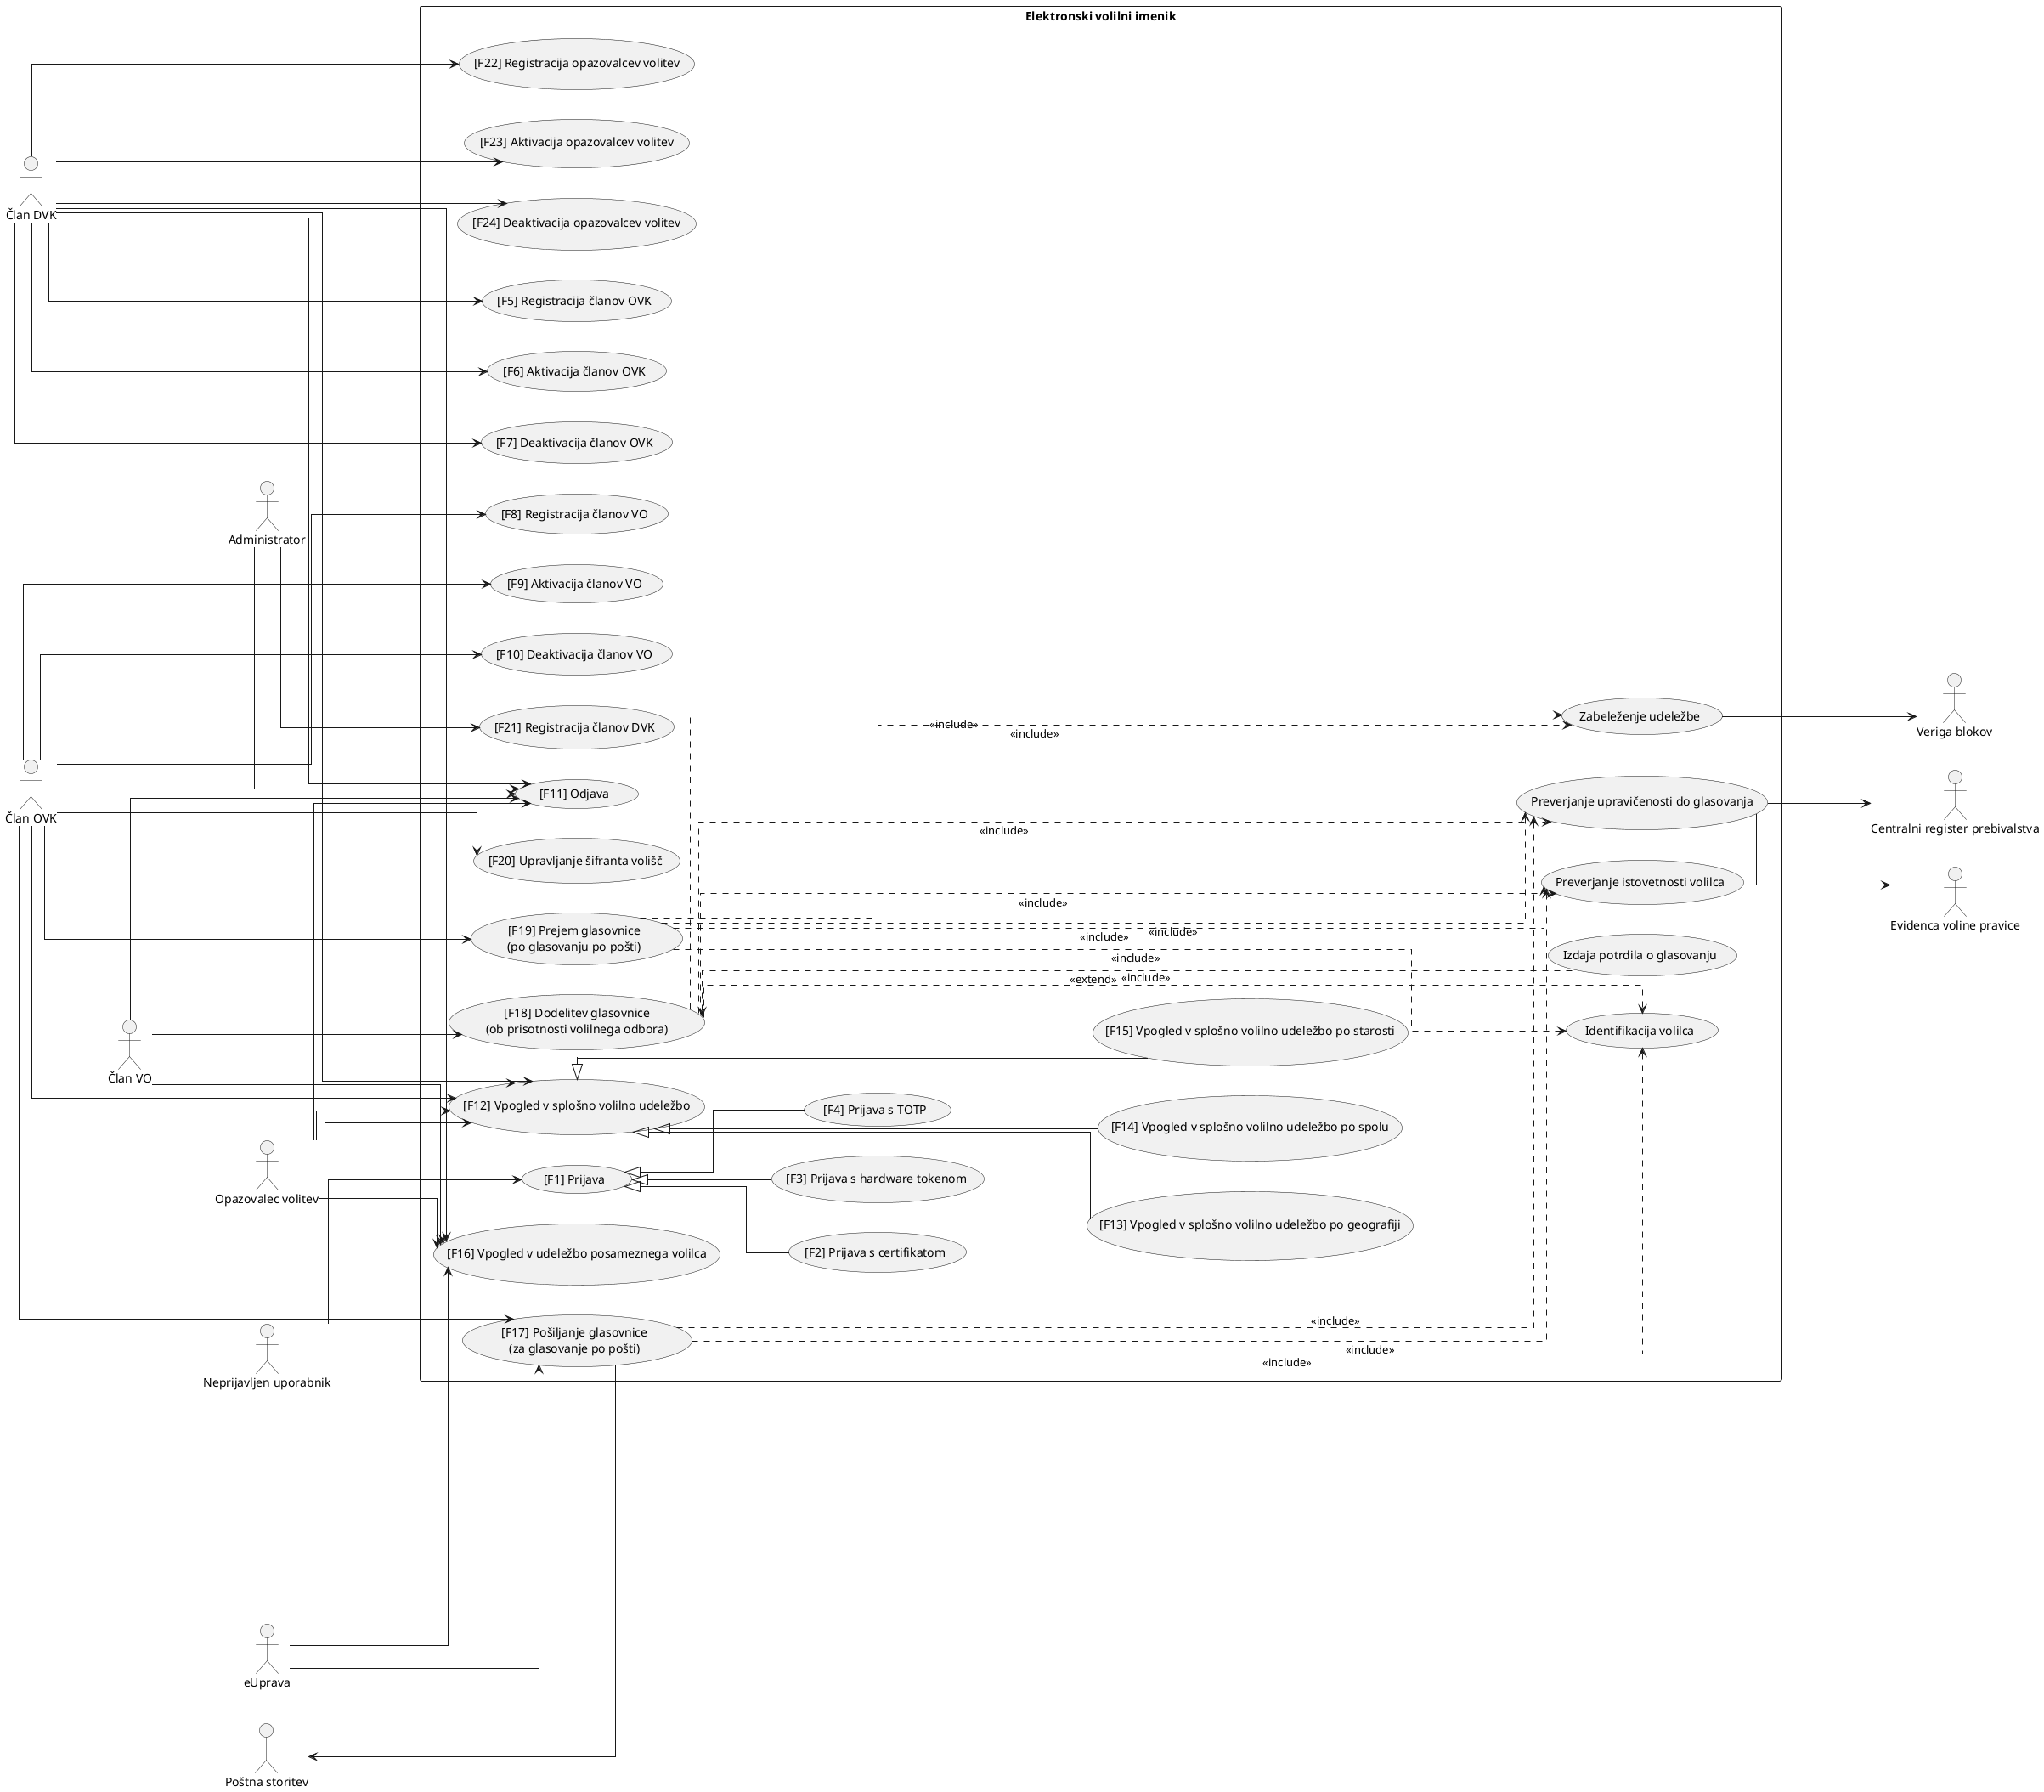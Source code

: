 @startuml
left to right direction
skinparam linetype ortho

actor "Administrator" as admin
actor "Član DVK" as memberDVK
actor "Član OVK" as memberOVK
actor "Član VO" as memberVO
actor "Opazovalec volitev" as observer
actor "Neprijavljen uporabnik" as anon

actor "Centralni register prebivalstva" as crp
actor "Evidenca voline pravice" as evp
actor "Veriga blokov" as bc
actor "eUprava" as eU
actor "Poštna storitev" as PS

rectangle "Elektronski volilni imenik"{
	usecase "[F21] Registracija članov DVK" as UC1
    'usecase "Aktivacija članov DVK" as UC2
    'usecase "Deaktivacija članov DVK"as UC3
    'usecase "Posodabljanje podatkov o članih DVK" as UC4
    'usecase "Brisanje podatkov o članih DVK" as UC5
    
    usecase "[F22] Registracija opazovalcev volitev" as UC6
    usecase "[F23] Aktivacija opazovalcev volitev" as UC7
    usecase "[F24] Deaktivacija opazovalcev volitev" as UC8
    'usecase "Posodabljanje podatkov o opazovalcih volitev" as UC9
    'usecase "Brisanje podatkov o članih VO" as UC10
    
    usecase "[F5] Registracija članov OVK" as UC11
    usecase "[F6] Aktivacija članov OVK" as UC12
    usecase "[F7] Deaktivacija članov OVK" as UC13
    'usecase "Posodabljanje podatkov o članih OVK" as UC14
    'usecase "Brisanje podatkov o članih OVK" as UC15
    
    usecase "[F8] Registracija članov VO" as UC16
    usecase "[F9] Aktivacija članov VO" as UC17
    usecase "[F10] Deaktivacija članov VO" as UC18
    'usecase "Posodabljanje podatkov o članih VO" as UC19
    'usecase "Brisanje podatkov o članih VO" as UC20
    
    usecase "[F1] Prijava" as UC21
  	usecase "[F2] Prijava s certifikatom" as UC22
  	usecase "[F3] Prijava s hardware tokenom" as UC23
  	usecase "[F4] Prijava s TOTP" as UC24
    usecase "[F11] Odjava" as UC25
   
   	usecase "[F20] Upravljanje šifranta volišč" as UC26
	'usecase "Dodajanje volišča" as UC26
    'usecase "Posodabljanje podatkov o volišču" as UC27
	'usecase "Brisanje volišča" as UC28
    
    usecase "[F17] Pošiljanje glasovnice\n(za glasovanje po pošti)" as UC29
  	usecase "[F18] Dodelitev glasovnice\n(ob prisotnosti volilnega odbora)" as UC30
    usecase "[F19] Prejem glasovnice\n(po glasovanju po pošti)" as UC31
    
    usecase "Identifikacija volilca" as UC32
    usecase "Preverjanje istovetnosti volilca" as UC33
  	usecase "Preverjanje upravičenosti do glasovanja" as UC34
    
  	usecase "Zabeleženje udeležbe" as UC36
  	usecase "Izdaja potrdila o glasovanju" as UC37
    
 	usecase "[F12] Vpogled v splošno volilno udeležbo" as UC38
  	usecase "[F13] Vpogled v splošno volilno udeležbo po geografiji" as UC39
  	usecase "[F14] Vpogled v splošno volilno udeležbo po spolu" as UC40
  	usecase "[F15] Vpogled v splošno volilno udeležbo po starosti" as UC41
  	usecase "[F16] Vpogled v udeležbo posameznega volilca" as UC42
}

admin --down-> UC1
'admin --down-> UC2
'admin --down-> UC3
'admin --down-> UC4
'admin --down-> UC5

memberDVK --down-> UC6
memberDVK --down-> UC7
memberDVK --down-> UC8
'memberDVK --down-> UC9
'memberDVK --down-> UC10

memberDVK --down-> UC11
memberDVK --down-> UC12
memberDVK --down-> UC13
'memberDVK --down-> UC14
'memberDVK --down-> UC15

memberOVK --down-> UC16
memberOVK --down-> UC17
memberOVK --down-> UC18
'memberOVK --down-> UC19
'memberOVK --down-> UC20

anon --down-> UC21
UC21 <|-- UC22
UC21 <|-- UC23
UC21 <|-- UC24
admin ---> UC25
memberDVK ---> UC25
memberOVK ---> UC25
memberVO ---> UC25
observer ---> UC25

memberOVK --down-> UC26
'memberOVK --down-> UC27
'memberOVK --down-> UC28

memberOVK --down-> UC29
memberVO --down-> UC30
memberOVK --down-> UC31

UC29 .....down.> UC32 :<<include>>
UC29 .....down.> UC33 :<<include>>
UC29 .....down.> UC34 :<<include>>

UC30 .....down.> UC32 :<<include>>
UC30 .....down.> UC33 :<<include>>
UC30 .....down.> UC34 :<<include>>
UC30 .....down.> UC36 :<<include>>
UC30 <.down..... UC37  :<<extend>>

UC31 .....down.> UC32 :<<include>>
UC31 .....down.> UC33 :<<include>>
UC31 .....down.> UC34 :<<include>>
UC31 .....down.> UC36 :<<include>>

UC34 ---> evp
UC34 ---> crp

UC36 ---> bc

UC42 <--- eU

'admin --------> UC38
memberDVK -----> UC38
memberOVK -----> UC38
memberVO ----> UC38
observer ---> UC38
anon ---> UC38

UC38 <|---- UC39
UC38 <|---- UC40
UC38 <|---- UC41

'admin ---> UC42
memberDVK ---> UC42
memberOVK ---> UC42
memberVO ---> UC42
observer ---> UC42

eU ---> UC29
PS <--- UC29
@enduml